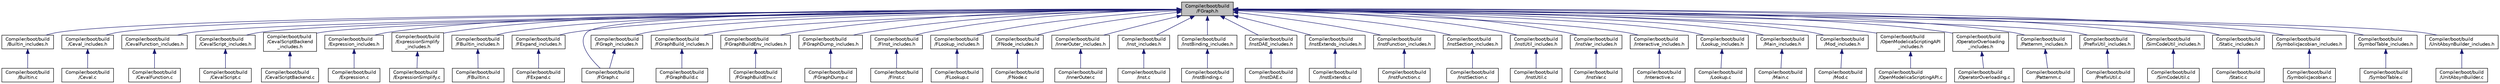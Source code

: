 digraph "Compiler/boot/build/FGraph.h"
{
  edge [fontname="Helvetica",fontsize="10",labelfontname="Helvetica",labelfontsize="10"];
  node [fontname="Helvetica",fontsize="10",shape=record];
  Node6 [label="Compiler/boot/build\l/FGraph.h",height=0.2,width=0.4,color="black", fillcolor="grey75", style="filled", fontcolor="black"];
  Node6 -> Node7 [dir="back",color="midnightblue",fontsize="10",style="solid",fontname="Helvetica"];
  Node7 [label="Compiler/boot/build\l/Builtin_includes.h",height=0.2,width=0.4,color="black", fillcolor="white", style="filled",URL="$d6/d12/_builtin__includes_8h.html"];
  Node7 -> Node8 [dir="back",color="midnightblue",fontsize="10",style="solid",fontname="Helvetica"];
  Node8 [label="Compiler/boot/build\l/Builtin.c",height=0.2,width=0.4,color="black", fillcolor="white", style="filled",URL="$d4/d60/_builtin_8c.html"];
  Node6 -> Node9 [dir="back",color="midnightblue",fontsize="10",style="solid",fontname="Helvetica"];
  Node9 [label="Compiler/boot/build\l/Ceval_includes.h",height=0.2,width=0.4,color="black", fillcolor="white", style="filled",URL="$d4/d51/_ceval__includes_8h.html"];
  Node9 -> Node10 [dir="back",color="midnightblue",fontsize="10",style="solid",fontname="Helvetica"];
  Node10 [label="Compiler/boot/build\l/Ceval.c",height=0.2,width=0.4,color="black", fillcolor="white", style="filled",URL="$de/d71/_ceval_8c.html"];
  Node6 -> Node11 [dir="back",color="midnightblue",fontsize="10",style="solid",fontname="Helvetica"];
  Node11 [label="Compiler/boot/build\l/CevalFunction_includes.h",height=0.2,width=0.4,color="black", fillcolor="white", style="filled",URL="$d6/d3f/_ceval_function__includes_8h.html"];
  Node11 -> Node12 [dir="back",color="midnightblue",fontsize="10",style="solid",fontname="Helvetica"];
  Node12 [label="Compiler/boot/build\l/CevalFunction.c",height=0.2,width=0.4,color="black", fillcolor="white", style="filled",URL="$d4/d57/_ceval_function_8c.html"];
  Node6 -> Node13 [dir="back",color="midnightblue",fontsize="10",style="solid",fontname="Helvetica"];
  Node13 [label="Compiler/boot/build\l/CevalScript_includes.h",height=0.2,width=0.4,color="black", fillcolor="white", style="filled",URL="$d1/d55/_ceval_script__includes_8h.html"];
  Node13 -> Node14 [dir="back",color="midnightblue",fontsize="10",style="solid",fontname="Helvetica"];
  Node14 [label="Compiler/boot/build\l/CevalScript.c",height=0.2,width=0.4,color="black", fillcolor="white", style="filled",URL="$d6/d82/_ceval_script_8c.html"];
  Node6 -> Node15 [dir="back",color="midnightblue",fontsize="10",style="solid",fontname="Helvetica"];
  Node15 [label="Compiler/boot/build\l/CevalScriptBackend\l_includes.h",height=0.2,width=0.4,color="black", fillcolor="white", style="filled",URL="$df/d81/_ceval_script_backend__includes_8h.html"];
  Node15 -> Node16 [dir="back",color="midnightblue",fontsize="10",style="solid",fontname="Helvetica"];
  Node16 [label="Compiler/boot/build\l/CevalScriptBackend.c",height=0.2,width=0.4,color="black", fillcolor="white", style="filled",URL="$d8/de6/_ceval_script_backend_8c.html"];
  Node6 -> Node17 [dir="back",color="midnightblue",fontsize="10",style="solid",fontname="Helvetica"];
  Node17 [label="Compiler/boot/build\l/Expression_includes.h",height=0.2,width=0.4,color="black", fillcolor="white", style="filled",URL="$de/d1a/_expression__includes_8h.html"];
  Node17 -> Node18 [dir="back",color="midnightblue",fontsize="10",style="solid",fontname="Helvetica"];
  Node18 [label="Compiler/boot/build\l/Expression.c",height=0.2,width=0.4,color="black", fillcolor="white", style="filled",URL="$d1/d08/_expression_8c.html"];
  Node6 -> Node19 [dir="back",color="midnightblue",fontsize="10",style="solid",fontname="Helvetica"];
  Node19 [label="Compiler/boot/build\l/ExpressionSimplify\l_includes.h",height=0.2,width=0.4,color="black", fillcolor="white", style="filled",URL="$da/dd8/_expression_simplify__includes_8h.html"];
  Node19 -> Node20 [dir="back",color="midnightblue",fontsize="10",style="solid",fontname="Helvetica"];
  Node20 [label="Compiler/boot/build\l/ExpressionSimplify.c",height=0.2,width=0.4,color="black", fillcolor="white", style="filled",URL="$d3/da5/_expression_simplify_8c.html"];
  Node6 -> Node21 [dir="back",color="midnightblue",fontsize="10",style="solid",fontname="Helvetica"];
  Node21 [label="Compiler/boot/build\l/FBuiltin_includes.h",height=0.2,width=0.4,color="black", fillcolor="white", style="filled",URL="$dc/d74/_f_builtin__includes_8h.html"];
  Node21 -> Node22 [dir="back",color="midnightblue",fontsize="10",style="solid",fontname="Helvetica"];
  Node22 [label="Compiler/boot/build\l/FBuiltin.c",height=0.2,width=0.4,color="black", fillcolor="white", style="filled",URL="$d7/d1c/_f_builtin_8c.html"];
  Node6 -> Node23 [dir="back",color="midnightblue",fontsize="10",style="solid",fontname="Helvetica"];
  Node23 [label="Compiler/boot/build\l/FExpand_includes.h",height=0.2,width=0.4,color="black", fillcolor="white", style="filled",URL="$d6/d37/_f_expand__includes_8h.html"];
  Node23 -> Node24 [dir="back",color="midnightblue",fontsize="10",style="solid",fontname="Helvetica"];
  Node24 [label="Compiler/boot/build\l/FExpand.c",height=0.2,width=0.4,color="black", fillcolor="white", style="filled",URL="$d5/d24/_f_expand_8c.html"];
  Node6 -> Node25 [dir="back",color="midnightblue",fontsize="10",style="solid",fontname="Helvetica"];
  Node25 [label="Compiler/boot/build\l/FGraph.c",height=0.2,width=0.4,color="black", fillcolor="white", style="filled",URL="$d8/de4/_f_graph_8c.html"];
  Node6 -> Node26 [dir="back",color="midnightblue",fontsize="10",style="solid",fontname="Helvetica"];
  Node26 [label="Compiler/boot/build\l/FGraph_includes.h",height=0.2,width=0.4,color="black", fillcolor="white", style="filled",URL="$d3/d9b/_f_graph__includes_8h.html"];
  Node26 -> Node25 [dir="back",color="midnightblue",fontsize="10",style="solid",fontname="Helvetica"];
  Node6 -> Node27 [dir="back",color="midnightblue",fontsize="10",style="solid",fontname="Helvetica"];
  Node27 [label="Compiler/boot/build\l/FGraphBuild_includes.h",height=0.2,width=0.4,color="black", fillcolor="white", style="filled",URL="$db/d7d/_f_graph_build__includes_8h.html"];
  Node27 -> Node28 [dir="back",color="midnightblue",fontsize="10",style="solid",fontname="Helvetica"];
  Node28 [label="Compiler/boot/build\l/FGraphBuild.c",height=0.2,width=0.4,color="black", fillcolor="white", style="filled",URL="$db/d67/_f_graph_build_8c.html"];
  Node6 -> Node29 [dir="back",color="midnightblue",fontsize="10",style="solid",fontname="Helvetica"];
  Node29 [label="Compiler/boot/build\l/FGraphBuildEnv_includes.h",height=0.2,width=0.4,color="black", fillcolor="white", style="filled",URL="$d3/d03/_f_graph_build_env__includes_8h.html"];
  Node29 -> Node30 [dir="back",color="midnightblue",fontsize="10",style="solid",fontname="Helvetica"];
  Node30 [label="Compiler/boot/build\l/FGraphBuildEnv.c",height=0.2,width=0.4,color="black", fillcolor="white", style="filled",URL="$d2/df6/_f_graph_build_env_8c.html"];
  Node6 -> Node31 [dir="back",color="midnightblue",fontsize="10",style="solid",fontname="Helvetica"];
  Node31 [label="Compiler/boot/build\l/FGraphDump_includes.h",height=0.2,width=0.4,color="black", fillcolor="white", style="filled",URL="$db/d52/_f_graph_dump__includes_8h.html"];
  Node31 -> Node32 [dir="back",color="midnightblue",fontsize="10",style="solid",fontname="Helvetica"];
  Node32 [label="Compiler/boot/build\l/FGraphDump.c",height=0.2,width=0.4,color="black", fillcolor="white", style="filled",URL="$de/d20/_f_graph_dump_8c.html"];
  Node6 -> Node33 [dir="back",color="midnightblue",fontsize="10",style="solid",fontname="Helvetica"];
  Node33 [label="Compiler/boot/build\l/FInst_includes.h",height=0.2,width=0.4,color="black", fillcolor="white", style="filled",URL="$de/dcd/_f_inst__includes_8h.html"];
  Node33 -> Node34 [dir="back",color="midnightblue",fontsize="10",style="solid",fontname="Helvetica"];
  Node34 [label="Compiler/boot/build\l/FInst.c",height=0.2,width=0.4,color="black", fillcolor="white", style="filled",URL="$d4/d31/_f_inst_8c.html"];
  Node6 -> Node35 [dir="back",color="midnightblue",fontsize="10",style="solid",fontname="Helvetica"];
  Node35 [label="Compiler/boot/build\l/FLookup_includes.h",height=0.2,width=0.4,color="black", fillcolor="white", style="filled",URL="$d1/d96/_f_lookup__includes_8h.html"];
  Node35 -> Node36 [dir="back",color="midnightblue",fontsize="10",style="solid",fontname="Helvetica"];
  Node36 [label="Compiler/boot/build\l/FLookup.c",height=0.2,width=0.4,color="black", fillcolor="white", style="filled",URL="$d9/dbd/_f_lookup_8c.html"];
  Node6 -> Node37 [dir="back",color="midnightblue",fontsize="10",style="solid",fontname="Helvetica"];
  Node37 [label="Compiler/boot/build\l/FNode_includes.h",height=0.2,width=0.4,color="black", fillcolor="white", style="filled",URL="$d9/d02/_f_node__includes_8h.html"];
  Node37 -> Node38 [dir="back",color="midnightblue",fontsize="10",style="solid",fontname="Helvetica"];
  Node38 [label="Compiler/boot/build\l/FNode.c",height=0.2,width=0.4,color="black", fillcolor="white", style="filled",URL="$d2/d0f/_f_node_8c.html"];
  Node6 -> Node39 [dir="back",color="midnightblue",fontsize="10",style="solid",fontname="Helvetica"];
  Node39 [label="Compiler/boot/build\l/InnerOuter_includes.h",height=0.2,width=0.4,color="black", fillcolor="white", style="filled",URL="$d3/d87/_inner_outer__includes_8h.html"];
  Node39 -> Node40 [dir="back",color="midnightblue",fontsize="10",style="solid",fontname="Helvetica"];
  Node40 [label="Compiler/boot/build\l/InnerOuter.c",height=0.2,width=0.4,color="black", fillcolor="white", style="filled",URL="$d6/df5/_inner_outer_8c.html"];
  Node6 -> Node41 [dir="back",color="midnightblue",fontsize="10",style="solid",fontname="Helvetica"];
  Node41 [label="Compiler/boot/build\l/Inst_includes.h",height=0.2,width=0.4,color="black", fillcolor="white", style="filled",URL="$df/d7c/_inst__includes_8h.html"];
  Node41 -> Node42 [dir="back",color="midnightblue",fontsize="10",style="solid",fontname="Helvetica"];
  Node42 [label="Compiler/boot/build\l/Inst.c",height=0.2,width=0.4,color="black", fillcolor="white", style="filled",URL="$dd/d26/_inst_8c.html"];
  Node6 -> Node43 [dir="back",color="midnightblue",fontsize="10",style="solid",fontname="Helvetica"];
  Node43 [label="Compiler/boot/build\l/InstBinding_includes.h",height=0.2,width=0.4,color="black", fillcolor="white", style="filled",URL="$db/da6/_inst_binding__includes_8h.html"];
  Node43 -> Node44 [dir="back",color="midnightblue",fontsize="10",style="solid",fontname="Helvetica"];
  Node44 [label="Compiler/boot/build\l/InstBinding.c",height=0.2,width=0.4,color="black", fillcolor="white", style="filled",URL="$dc/dac/_inst_binding_8c.html"];
  Node6 -> Node45 [dir="back",color="midnightblue",fontsize="10",style="solid",fontname="Helvetica"];
  Node45 [label="Compiler/boot/build\l/InstDAE_includes.h",height=0.2,width=0.4,color="black", fillcolor="white", style="filled",URL="$d0/df4/_inst_d_a_e__includes_8h.html"];
  Node45 -> Node46 [dir="back",color="midnightblue",fontsize="10",style="solid",fontname="Helvetica"];
  Node46 [label="Compiler/boot/build\l/InstDAE.c",height=0.2,width=0.4,color="black", fillcolor="white", style="filled",URL="$d2/d07/_inst_d_a_e_8c.html"];
  Node6 -> Node47 [dir="back",color="midnightblue",fontsize="10",style="solid",fontname="Helvetica"];
  Node47 [label="Compiler/boot/build\l/InstExtends_includes.h",height=0.2,width=0.4,color="black", fillcolor="white", style="filled",URL="$db/d79/_inst_extends__includes_8h.html"];
  Node47 -> Node48 [dir="back",color="midnightblue",fontsize="10",style="solid",fontname="Helvetica"];
  Node48 [label="Compiler/boot/build\l/InstExtends.c",height=0.2,width=0.4,color="black", fillcolor="white", style="filled",URL="$d1/d38/_inst_extends_8c.html"];
  Node6 -> Node49 [dir="back",color="midnightblue",fontsize="10",style="solid",fontname="Helvetica"];
  Node49 [label="Compiler/boot/build\l/InstFunction_includes.h",height=0.2,width=0.4,color="black", fillcolor="white", style="filled",URL="$dd/dde/_inst_function__includes_8h.html"];
  Node49 -> Node50 [dir="back",color="midnightblue",fontsize="10",style="solid",fontname="Helvetica"];
  Node50 [label="Compiler/boot/build\l/InstFunction.c",height=0.2,width=0.4,color="black", fillcolor="white", style="filled",URL="$dd/d04/_inst_function_8c.html"];
  Node6 -> Node51 [dir="back",color="midnightblue",fontsize="10",style="solid",fontname="Helvetica"];
  Node51 [label="Compiler/boot/build\l/InstSection_includes.h",height=0.2,width=0.4,color="black", fillcolor="white", style="filled",URL="$d8/d55/_inst_section__includes_8h.html"];
  Node51 -> Node52 [dir="back",color="midnightblue",fontsize="10",style="solid",fontname="Helvetica"];
  Node52 [label="Compiler/boot/build\l/InstSection.c",height=0.2,width=0.4,color="black", fillcolor="white", style="filled",URL="$d9/d88/_inst_section_8c.html"];
  Node6 -> Node53 [dir="back",color="midnightblue",fontsize="10",style="solid",fontname="Helvetica"];
  Node53 [label="Compiler/boot/build\l/InstUtil_includes.h",height=0.2,width=0.4,color="black", fillcolor="white", style="filled",URL="$da/d04/_inst_util__includes_8h.html"];
  Node53 -> Node54 [dir="back",color="midnightblue",fontsize="10",style="solid",fontname="Helvetica"];
  Node54 [label="Compiler/boot/build\l/InstUtil.c",height=0.2,width=0.4,color="black", fillcolor="white", style="filled",URL="$db/dd4/_inst_util_8c.html"];
  Node6 -> Node55 [dir="back",color="midnightblue",fontsize="10",style="solid",fontname="Helvetica"];
  Node55 [label="Compiler/boot/build\l/InstVar_includes.h",height=0.2,width=0.4,color="black", fillcolor="white", style="filled",URL="$d9/de6/_inst_var__includes_8h.html"];
  Node55 -> Node56 [dir="back",color="midnightblue",fontsize="10",style="solid",fontname="Helvetica"];
  Node56 [label="Compiler/boot/build\l/InstVar.c",height=0.2,width=0.4,color="black", fillcolor="white", style="filled",URL="$d6/d54/_inst_var_8c.html"];
  Node6 -> Node57 [dir="back",color="midnightblue",fontsize="10",style="solid",fontname="Helvetica"];
  Node57 [label="Compiler/boot/build\l/Interactive_includes.h",height=0.2,width=0.4,color="black", fillcolor="white", style="filled",URL="$dc/d0e/_interactive__includes_8h.html"];
  Node57 -> Node58 [dir="back",color="midnightblue",fontsize="10",style="solid",fontname="Helvetica"];
  Node58 [label="Compiler/boot/build\l/Interactive.c",height=0.2,width=0.4,color="black", fillcolor="white", style="filled",URL="$db/d73/_interactive_8c.html"];
  Node6 -> Node59 [dir="back",color="midnightblue",fontsize="10",style="solid",fontname="Helvetica"];
  Node59 [label="Compiler/boot/build\l/Lookup_includes.h",height=0.2,width=0.4,color="black", fillcolor="white", style="filled",URL="$d4/da1/_lookup__includes_8h.html"];
  Node59 -> Node60 [dir="back",color="midnightblue",fontsize="10",style="solid",fontname="Helvetica"];
  Node60 [label="Compiler/boot/build\l/Lookup.c",height=0.2,width=0.4,color="black", fillcolor="white", style="filled",URL="$d0/d1b/_lookup_8c.html"];
  Node6 -> Node61 [dir="back",color="midnightblue",fontsize="10",style="solid",fontname="Helvetica"];
  Node61 [label="Compiler/boot/build\l/Main_includes.h",height=0.2,width=0.4,color="black", fillcolor="white", style="filled",URL="$de/d6c/_main__includes_8h.html"];
  Node61 -> Node62 [dir="back",color="midnightblue",fontsize="10",style="solid",fontname="Helvetica"];
  Node62 [label="Compiler/boot/build\l/Main.c",height=0.2,width=0.4,color="black", fillcolor="white", style="filled",URL="$d0/d6a/_compiler_2boot_2build_2main_8c.html"];
  Node6 -> Node63 [dir="back",color="midnightblue",fontsize="10",style="solid",fontname="Helvetica"];
  Node63 [label="Compiler/boot/build\l/Mod_includes.h",height=0.2,width=0.4,color="black", fillcolor="white", style="filled",URL="$d1/d14/_mod__includes_8h.html"];
  Node63 -> Node64 [dir="back",color="midnightblue",fontsize="10",style="solid",fontname="Helvetica"];
  Node64 [label="Compiler/boot/build\l/Mod.c",height=0.2,width=0.4,color="black", fillcolor="white", style="filled",URL="$d1/dd5/_mod_8c.html"];
  Node6 -> Node65 [dir="back",color="midnightblue",fontsize="10",style="solid",fontname="Helvetica"];
  Node65 [label="Compiler/boot/build\l/OpenModelicaScriptingAPI\l_includes.h",height=0.2,width=0.4,color="black", fillcolor="white", style="filled",URL="$dd/d41/_open_modelica_scripting_a_p_i__includes_8h.html"];
  Node65 -> Node66 [dir="back",color="midnightblue",fontsize="10",style="solid",fontname="Helvetica"];
  Node66 [label="Compiler/boot/build\l/OpenModelicaScriptingAPI.c",height=0.2,width=0.4,color="black", fillcolor="white", style="filled",URL="$de/d3a/_open_modelica_scripting_a_p_i_8c.html"];
  Node6 -> Node67 [dir="back",color="midnightblue",fontsize="10",style="solid",fontname="Helvetica"];
  Node67 [label="Compiler/boot/build\l/OperatorOverloading\l_includes.h",height=0.2,width=0.4,color="black", fillcolor="white", style="filled",URL="$d0/d8f/_operator_overloading__includes_8h.html"];
  Node67 -> Node68 [dir="back",color="midnightblue",fontsize="10",style="solid",fontname="Helvetica"];
  Node68 [label="Compiler/boot/build\l/OperatorOverloading.c",height=0.2,width=0.4,color="black", fillcolor="white", style="filled",URL="$d1/dda/_operator_overloading_8c.html"];
  Node6 -> Node69 [dir="back",color="midnightblue",fontsize="10",style="solid",fontname="Helvetica"];
  Node69 [label="Compiler/boot/build\l/Patternm_includes.h",height=0.2,width=0.4,color="black", fillcolor="white", style="filled",URL="$d0/d35/_patternm__includes_8h.html"];
  Node69 -> Node70 [dir="back",color="midnightblue",fontsize="10",style="solid",fontname="Helvetica"];
  Node70 [label="Compiler/boot/build\l/Patternm.c",height=0.2,width=0.4,color="black", fillcolor="white", style="filled",URL="$d0/d09/_patternm_8c.html"];
  Node6 -> Node71 [dir="back",color="midnightblue",fontsize="10",style="solid",fontname="Helvetica"];
  Node71 [label="Compiler/boot/build\l/PrefixUtil_includes.h",height=0.2,width=0.4,color="black", fillcolor="white", style="filled",URL="$d6/d1f/_prefix_util__includes_8h.html"];
  Node71 -> Node72 [dir="back",color="midnightblue",fontsize="10",style="solid",fontname="Helvetica"];
  Node72 [label="Compiler/boot/build\l/PrefixUtil.c",height=0.2,width=0.4,color="black", fillcolor="white", style="filled",URL="$d3/dd8/_prefix_util_8c.html"];
  Node6 -> Node73 [dir="back",color="midnightblue",fontsize="10",style="solid",fontname="Helvetica"];
  Node73 [label="Compiler/boot/build\l/SimCodeUtil_includes.h",height=0.2,width=0.4,color="black", fillcolor="white", style="filled",URL="$d2/df6/_sim_code_util__includes_8h.html"];
  Node73 -> Node74 [dir="back",color="midnightblue",fontsize="10",style="solid",fontname="Helvetica"];
  Node74 [label="Compiler/boot/build\l/SimCodeUtil.c",height=0.2,width=0.4,color="black", fillcolor="white", style="filled",URL="$db/d13/_sim_code_util_8c.html"];
  Node6 -> Node75 [dir="back",color="midnightblue",fontsize="10",style="solid",fontname="Helvetica"];
  Node75 [label="Compiler/boot/build\l/Static_includes.h",height=0.2,width=0.4,color="black", fillcolor="white", style="filled",URL="$d2/d6e/_static__includes_8h.html"];
  Node75 -> Node76 [dir="back",color="midnightblue",fontsize="10",style="solid",fontname="Helvetica"];
  Node76 [label="Compiler/boot/build\l/Static.c",height=0.2,width=0.4,color="black", fillcolor="white", style="filled",URL="$d0/d86/_static_8c.html"];
  Node6 -> Node77 [dir="back",color="midnightblue",fontsize="10",style="solid",fontname="Helvetica"];
  Node77 [label="Compiler/boot/build\l/SymbolicJacobian_includes.h",height=0.2,width=0.4,color="black", fillcolor="white", style="filled",URL="$dd/d83/_symbolic_jacobian__includes_8h.html"];
  Node77 -> Node78 [dir="back",color="midnightblue",fontsize="10",style="solid",fontname="Helvetica"];
  Node78 [label="Compiler/boot/build\l/SymbolicJacobian.c",height=0.2,width=0.4,color="black", fillcolor="white", style="filled",URL="$d2/d88/_symbolic_jacobian_8c.html"];
  Node6 -> Node79 [dir="back",color="midnightblue",fontsize="10",style="solid",fontname="Helvetica"];
  Node79 [label="Compiler/boot/build\l/SymbolTable_includes.h",height=0.2,width=0.4,color="black", fillcolor="white", style="filled",URL="$d7/d3c/_symbol_table__includes_8h.html"];
  Node79 -> Node80 [dir="back",color="midnightblue",fontsize="10",style="solid",fontname="Helvetica"];
  Node80 [label="Compiler/boot/build\l/SymbolTable.c",height=0.2,width=0.4,color="black", fillcolor="white", style="filled",URL="$d8/d5e/_symbol_table_8c.html"];
  Node6 -> Node81 [dir="back",color="midnightblue",fontsize="10",style="solid",fontname="Helvetica"];
  Node81 [label="Compiler/boot/build\l/UnitAbsynBuilder_includes.h",height=0.2,width=0.4,color="black", fillcolor="white", style="filled",URL="$dd/d98/_unit_absyn_builder__includes_8h.html"];
  Node81 -> Node82 [dir="back",color="midnightblue",fontsize="10",style="solid",fontname="Helvetica"];
  Node82 [label="Compiler/boot/build\l/UnitAbsynBuilder.c",height=0.2,width=0.4,color="black", fillcolor="white", style="filled",URL="$d1/d2e/_unit_absyn_builder_8c.html"];
}
